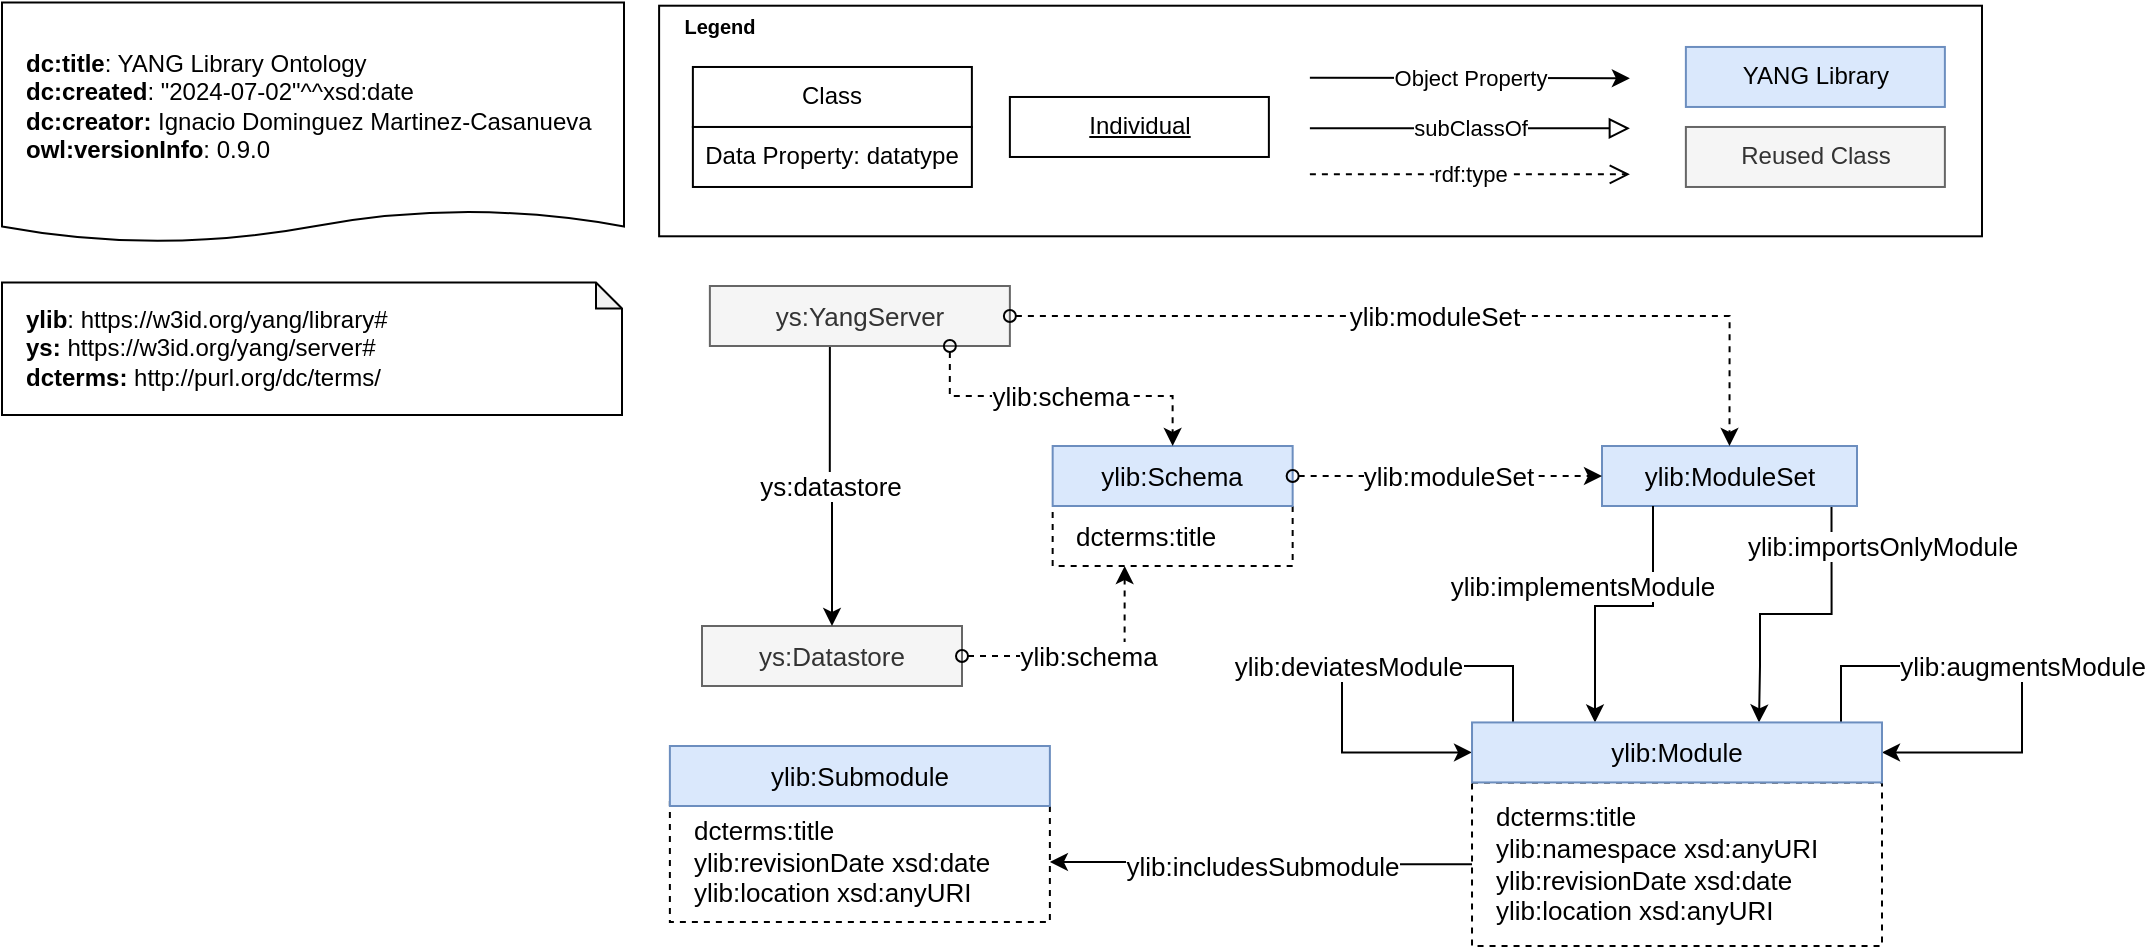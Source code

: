 <mxfile version="24.7.5">
  <diagram id="V4lAulNeN_WDX5JnY8aY" name="ontology">
    <mxGraphModel dx="817" dy="477" grid="1" gridSize="10" guides="1" tooltips="1" connect="1" arrows="1" fold="1" page="1" pageScale="1" pageWidth="850" pageHeight="1100" math="0" shadow="0">
      <root>
        <mxCell id="0" />
        <mxCell id="1" parent="0" />
        <mxCell id="mLb4iFboR8zkR100jdQ6-1" value="" style="rounded=0;whiteSpace=wrap;html=1;rotation=90;fontFamily=Helvetica;" parent="1" vertex="1">
          <mxGeometry x="911.63" y="-93.22" width="115.29" height="661.44" as="geometry" />
        </mxCell>
        <mxCell id="mLb4iFboR8zkR100jdQ6-2" value="YANG Library" style="rounded=0;whiteSpace=wrap;html=1;fillColor=#dae8fc;strokeColor=#6c8ebf;fontFamily=Helvetica;" parent="1" vertex="1">
          <mxGeometry x="1151.94" y="200.48" width="129.5" height="30" as="geometry" />
        </mxCell>
        <mxCell id="mLb4iFboR8zkR100jdQ6-3" value="Class" style="rounded=0;whiteSpace=wrap;html=1;fontFamily=Helvetica;" parent="1" vertex="1">
          <mxGeometry x="655.44" y="210.49" width="139.5" height="30" as="geometry" />
        </mxCell>
        <mxCell id="mLb4iFboR8zkR100jdQ6-4" value="Data Property: datatype" style="rounded=0;whiteSpace=wrap;html=1;fontFamily=Helvetica;" parent="1" vertex="1">
          <mxGeometry x="655.44" y="240.49" width="139.5" height="30" as="geometry" />
        </mxCell>
        <mxCell id="mLb4iFboR8zkR100jdQ6-5" value="Object Property" style="endArrow=classic;html=1;rounded=0;labelPosition=right;verticalLabelPosition=bottom;align=center;verticalAlign=middle;fontFamily=Helvetica;" parent="1" edge="1">
          <mxGeometry width="50" height="50" relative="1" as="geometry">
            <mxPoint x="963.94" y="215.86" as="sourcePoint" />
            <mxPoint x="1123.94" y="216.14" as="targetPoint" />
            <mxPoint as="offset" />
          </mxGeometry>
        </mxCell>
        <mxCell id="mLb4iFboR8zkR100jdQ6-6" value="&lt;font style=&quot;font-size: 11px;&quot; color=&quot;#000000&quot;&gt;rdf:type&lt;/font&gt;" style="endArrow=open;html=1;fontColor=#000099;endFill=0;dashed=1;endSize=8;rounded=0;fontSize=8;labelPosition=center;verticalLabelPosition=bottom;align=center;verticalAlign=middle;fontFamily=Helvetica;" parent="1" edge="1">
          <mxGeometry width="50" height="50" relative="1" as="geometry">
            <mxPoint x="963.94" y="264.14" as="sourcePoint" />
            <mxPoint x="1123.94" y="264.14" as="targetPoint" />
            <mxPoint as="offset" />
          </mxGeometry>
        </mxCell>
        <mxCell id="mLb4iFboR8zkR100jdQ6-7" value="subClassOf" style="endArrow=block;html=1;fontColor=#000000;endFill=0;endSize=8;arcSize=0;rounded=0;fontFamily=Helvetica;" parent="1" edge="1">
          <mxGeometry width="50" height="50" relative="1" as="geometry">
            <mxPoint x="963.94" y="241.14" as="sourcePoint" />
            <mxPoint x="1123.94" y="241.14" as="targetPoint" />
          </mxGeometry>
        </mxCell>
        <mxCell id="mLb4iFboR8zkR100jdQ6-8" value="&lt;b style=&quot;font-size: 10px;&quot;&gt;&lt;font data-font-src=&quot;https://fonts.googleapis.com/css?family=Roboto+Condensed&quot;&gt;Legend&lt;/font&gt;&lt;/b&gt;" style="text;html=1;strokeColor=none;fillColor=none;align=center;verticalAlign=middle;whiteSpace=wrap;rounded=0;fontSize=10;fontFamily=Helvetica;" parent="1" vertex="1">
          <mxGeometry x="643.94" y="180.48" width="50" height="20" as="geometry" />
        </mxCell>
        <mxCell id="mLb4iFboR8zkR100jdQ6-9" value="&lt;u&gt;Individual&lt;/u&gt;" style="rounded=0;whiteSpace=wrap;html=1;fontFamily=Helvetica;" parent="1" vertex="1">
          <mxGeometry x="813.94" y="225.49" width="129.5" height="30" as="geometry" />
        </mxCell>
        <mxCell id="5fMTM_yUQj7tKh12GMyz-2" value="&lt;div&gt;&lt;b&gt;dc:title&lt;/b&gt;: YANG Library Ontology&lt;br&gt;&lt;/div&gt;&lt;div&gt;&lt;b&gt;dc:created&lt;/b&gt;: &quot;2024-07-02&quot;^^xsd:date&lt;/div&gt;&lt;div&gt;&lt;b&gt;dc:creator:&lt;/b&gt;&amp;nbsp;Ignacio Dominguez Martinez-Casanueva&lt;br&gt;&lt;/div&gt;&lt;div&gt;&lt;b&gt;owl:versionInfo&lt;/b&gt;: 0.9.0&lt;br&gt;&lt;/div&gt;" style="shape=document;whiteSpace=wrap;html=1;boundedLbl=1;labelBackgroundColor=#ffffff;strokeColor=#000000;fontSize=12;fontColor=#000000;size=0.133;align=left;spacingLeft=10;" parent="1" vertex="1">
          <mxGeometry x="310" y="178.22" width="311" height="120" as="geometry" />
        </mxCell>
        <mxCell id="MMhxp2RpZaPXFtDsb9Ic-6" value="Reused Class" style="rounded=0;whiteSpace=wrap;html=1;fillColor=#f5f5f5;strokeColor=#666666;fontFamily=Helvetica;fontColor=#333333;" parent="1" vertex="1">
          <mxGeometry x="1151.94" y="240.49" width="129.5" height="30" as="geometry" />
        </mxCell>
        <mxCell id="7pKTagEgV_TqgitrA6XD-2" value="&lt;div style=&quot;border-color: var(--border-color);&quot;&gt;&lt;b style=&quot;border-color: var(--border-color);&quot;&gt;ylib&lt;/b&gt;:&amp;nbsp;&lt;span style=&quot;white-space: pre;&quot;&gt;&lt;font style=&quot;&quot; face=&quot;Helvetica&quot;&gt;https://w3id.org/yang/library#&lt;/font&gt;&lt;/span&gt;&lt;/div&gt;&lt;div style=&quot;border-color: var(--border-color);&quot;&gt;&lt;span style=&quot;white-space: pre;&quot;&gt;&lt;font style=&quot;&quot; face=&quot;Helvetica&quot;&gt;&lt;b&gt;ys: &lt;/b&gt;&lt;/font&gt;&lt;/span&gt;&lt;span style=&quot;background-color: initial; white-space: pre;&quot;&gt;https://w3id.org/yang/server#&lt;/span&gt;&lt;/div&gt;&lt;div style=&quot;border-color: var(--border-color);&quot;&gt;&lt;b style=&quot;background-color: initial; border-color: var(--border-color);&quot;&gt;dcterms:&amp;nbsp;&lt;/b&gt;&lt;span style=&quot;background-color: initial;&quot;&gt;http://purl.org/dc/terms/&lt;/span&gt;&lt;/div&gt;&lt;b style=&quot;border-color: var(--border-color);&quot;&gt;&lt;div style=&quot;&quot;&gt;&lt;/div&gt;&lt;/b&gt;" style="shape=note;whiteSpace=wrap;html=1;backgroundOutline=1;darkOpacity=0.05;size=13;align=left;spacingLeft=10;" parent="1" vertex="1">
          <mxGeometry x="310" y="318.23" width="310" height="66.27" as="geometry" />
        </mxCell>
        <mxCell id="-U4SR4fcINFbDXNsC2DA-2" value="ys:Datastore" style="rounded=0;whiteSpace=wrap;html=1;snapToPoint=1;points=[[0.1,0],[0.2,0],[0.3,0],[0.4,0],[0.5,0],[0.6,0],[0.7,0],[0.8,0],[0.9,0],[0,0.1],[0,0.3],[0,0.5],[0,0.7],[0,0.9],[0.1,1],[0.2,1],[0.3,1],[0.4,1],[0.5,1],[0.6,1],[0.7,1],[0.8,1],[0.9,1],[1,0.1],[1,0.3],[1,0.5],[1,0.7],[1,0.9]];fillColor=#f5f5f5;strokeColor=#666666;align=center;verticalAlign=middle;fontFamily=Helvetica;fontSize=13;fontColor=#333333;" parent="1" vertex="1">
          <mxGeometry x="660" y="490" width="130" height="30" as="geometry" />
        </mxCell>
        <mxCell id="-U4SR4fcINFbDXNsC2DA-12" value="ylib:importsOnlyModule" style="edgeStyle=orthogonalEdgeStyle;rounded=0;orthogonalLoop=1;jettySize=auto;html=1;exitX=0.9;exitY=1;exitDx=0;exitDy=0;entryX=0.7;entryY=0;entryDx=0;entryDy=0;fontSize=13;" parent="1" source="-U4SR4fcINFbDXNsC2DA-4" target="-U4SR4fcINFbDXNsC2DA-9" edge="1">
          <mxGeometry x="-0.723" y="25" relative="1" as="geometry">
            <Array as="points">
              <mxPoint x="1225" y="484" />
              <mxPoint x="1189" y="484" />
              <mxPoint x="1189" y="510" />
              <mxPoint x="1189" y="510" />
            </Array>
            <mxPoint as="offset" />
          </mxGeometry>
        </mxCell>
        <mxCell id="-U4SR4fcINFbDXNsC2DA-4" value="ylib:ModuleSet" style="rounded=0;whiteSpace=wrap;html=1;snapToPoint=1;points=[[0.1,0],[0.2,0],[0.3,0],[0.4,0],[0.5,0],[0.6,0],[0.7,0],[0.8,0],[0.9,0],[0,0.1],[0,0.3],[0,0.5],[0,0.7],[0,0.9],[0.1,1],[0.2,1],[0.3,1],[0.4,1],[0.5,1],[0.6,1],[0.7,1],[0.8,1],[0.9,1],[1,0.1],[1,0.3],[1,0.5],[1,0.7],[1,0.9]];fillColor=#dae8fc;strokeColor=#6c8ebf;fontSize=13;" parent="1" vertex="1">
          <mxGeometry x="1110" y="400" width="127.5" height="30" as="geometry" />
        </mxCell>
        <mxCell id="-U4SR4fcINFbDXNsC2DA-5" value="ylib:schema" style="edgeStyle=orthogonalEdgeStyle;rounded=0;orthogonalLoop=1;jettySize=auto;html=1;entryX=0.3;entryY=1;entryDx=0;entryDy=0;exitX=1;exitY=0.5;exitDx=0;exitDy=0;fontSize=13;dashed=1;startArrow=oval;startFill=0;" parent="1" source="-U4SR4fcINFbDXNsC2DA-2" target="-U4SR4fcINFbDXNsC2DA-7" edge="1">
          <mxGeometry relative="1" as="geometry">
            <Array as="points">
              <mxPoint x="871" y="505" />
            </Array>
            <mxPoint x="990" y="388.56" as="sourcePoint" />
            <mxPoint x="1040" y="253.56" as="targetPoint" />
          </mxGeometry>
        </mxCell>
        <mxCell id="-U4SR4fcINFbDXNsC2DA-7" value="dcterms:title" style="rounded=0;whiteSpace=wrap;html=1;snapToPoint=1;points=[[0.1,0],[0.2,0],[0.3,0],[0.4,0],[0.5,0],[0.6,0],[0.7,0],[0.8,0],[0.9,0],[0,0.1],[0,0.3],[0,0.5],[0,0.7],[0,0.9],[0.1,1],[0.2,1],[0.3,1],[0.4,1],[0.5,1],[0.6,1],[0.7,1],[0.8,1],[0.9,1],[1,0.1],[1,0.3],[1,0.5],[1,0.7],[1,0.9]];align=left;spacingLeft=10;dashed=1;fontSize=13;" parent="1" vertex="1">
          <mxGeometry x="835.33" y="430" width="120" height="30" as="geometry" />
        </mxCell>
        <mxCell id="-U4SR4fcINFbDXNsC2DA-22" value="ylib:implementsModule" style="edgeStyle=orthogonalEdgeStyle;rounded=0;orthogonalLoop=1;jettySize=auto;html=1;exitX=0.2;exitY=1;exitDx=0;exitDy=0;entryX=0.3;entryY=0;entryDx=0;entryDy=0;fontSize=13;" parent="1" source="-U4SR4fcINFbDXNsC2DA-4" target="-U4SR4fcINFbDXNsC2DA-9" edge="1">
          <mxGeometry x="0.151" y="-12" relative="1" as="geometry">
            <mxPoint x="895" y="548.56" as="sourcePoint" />
            <mxPoint x="825" y="636.56" as="targetPoint" />
            <Array as="points">
              <mxPoint x="1110" y="480" />
              <mxPoint x="1095" y="480" />
            </Array>
            <mxPoint x="5" y="-10" as="offset" />
          </mxGeometry>
        </mxCell>
        <mxCell id="-U4SR4fcINFbDXNsC2DA-23" value="ylib:deviatesModule" style="edgeStyle=orthogonalEdgeStyle;rounded=0;orthogonalLoop=1;jettySize=auto;html=1;exitX=0.1;exitY=0;exitDx=0;exitDy=0;entryX=0;entryY=0.5;entryDx=0;entryDy=0;fontSize=13;" parent="1" source="-U4SR4fcINFbDXNsC2DA-9" target="-U4SR4fcINFbDXNsC2DA-9" edge="1">
          <mxGeometry relative="1" as="geometry">
            <Array as="points">
              <mxPoint x="1066" y="510" />
              <mxPoint x="980" y="510" />
              <mxPoint x="980" y="553" />
            </Array>
          </mxGeometry>
        </mxCell>
        <mxCell id="-U4SR4fcINFbDXNsC2DA-24" value="ylib:augmentsModule" style="edgeStyle=orthogonalEdgeStyle;rounded=0;orthogonalLoop=1;jettySize=auto;html=1;exitX=0.9;exitY=0;exitDx=0;exitDy=0;entryX=1;entryY=0.5;entryDx=0;entryDy=0;fontSize=13;" parent="1" source="-U4SR4fcINFbDXNsC2DA-9" target="-U4SR4fcINFbDXNsC2DA-9" edge="1">
          <mxGeometry x="0.022" relative="1" as="geometry">
            <Array as="points">
              <mxPoint x="1230" y="510" />
              <mxPoint x="1320" y="510" />
              <mxPoint x="1320" y="553" />
            </Array>
            <mxPoint as="offset" />
          </mxGeometry>
        </mxCell>
        <mxCell id="-U4SR4fcINFbDXNsC2DA-3" value="ylib:Schema" style="rounded=0;whiteSpace=wrap;html=1;snapToPoint=1;points=[[0.1,0],[0.2,0],[0.3,0],[0.4,0],[0.5,0],[0.6,0],[0.7,0],[0.8,0],[0.9,0],[0,0.1],[0,0.3],[0,0.5],[0,0.7],[0,0.9],[0.1,1],[0.2,1],[0.3,1],[0.4,1],[0.5,1],[0.6,1],[0.7,1],[0.8,1],[0.9,1],[1,0.1],[1,0.3],[1,0.5],[1,0.7],[1,0.9]];fillColor=#dae8fc;strokeColor=#6c8ebf;fontSize=13;" parent="1" vertex="1">
          <mxGeometry x="835.33" y="400" width="120" height="30" as="geometry" />
        </mxCell>
        <mxCell id="-U4SR4fcINFbDXNsC2DA-27" value="dcterms:title&lt;div style=&quot;font-size: 13px;&quot;&gt;ylib:namespace xsd:anyURI&lt;br style=&quot;font-size: 13px;&quot;&gt;&lt;div style=&quot;font-size: 13px;&quot;&gt;&lt;div style=&quot;font-size: 13px;&quot;&gt;ylib:revisionDate xsd:date&lt;/div&gt;&lt;/div&gt;&lt;div style=&quot;font-size: 13px;&quot;&gt;ylib:location xsd:anyURI&lt;/div&gt;&lt;/div&gt;" style="rounded=0;whiteSpace=wrap;html=1;snapToPoint=1;points=[[0.1,0],[0.2,0],[0.3,0],[0.4,0],[0.5,0],[0.6,0],[0.7,0],[0.8,0],[0.9,0],[0,0.1],[0,0.3],[0,0.5],[0,0.7],[0,0.9],[0.1,1],[0.2,1],[0.3,1],[0.4,1],[0.5,1],[0.6,1],[0.7,1],[0.8,1],[0.9,1],[1,0.1],[1,0.3],[1,0.5],[1,0.7],[1,0.9]];align=left;spacingLeft=10;dashed=1;fontSize=13;" parent="1" vertex="1">
          <mxGeometry x="1045.01" y="568.22" width="204.99" height="81.78" as="geometry" />
        </mxCell>
        <mxCell id="-U4SR4fcINFbDXNsC2DA-30" value="ylib:includesSubmodule" style="edgeStyle=orthogonalEdgeStyle;rounded=0;orthogonalLoop=1;jettySize=auto;html=1;exitX=0;exitY=0.5;exitDx=0;exitDy=0;entryX=1;entryY=0.5;entryDx=0;entryDy=0;fontSize=13;" parent="1" source="-U4SR4fcINFbDXNsC2DA-27" target="-U4SR4fcINFbDXNsC2DA-38" edge="1">
          <mxGeometry x="-0.01" y="1" relative="1" as="geometry">
            <mxPoint x="860" y="568.44" as="targetPoint" />
            <mxPoint as="offset" />
          </mxGeometry>
        </mxCell>
        <mxCell id="-U4SR4fcINFbDXNsC2DA-38" value="dcterms:title&lt;div style=&quot;font-size: 13px;&quot;&gt;&lt;div style=&quot;font-size: 13px;&quot;&gt;ylib:revisionDate xsd:date&lt;/div&gt;&lt;/div&gt;&lt;div style=&quot;font-size: 13px;&quot;&gt;ylib:location xsd:anyURI&lt;/div&gt;" style="rounded=0;whiteSpace=wrap;html=1;snapToPoint=1;points=[[0.1,0],[0.2,0],[0.3,0],[0.4,0],[0.5,0],[0.6,0],[0.7,0],[0.8,0],[0.9,0],[0,0.1],[0,0.3],[0,0.5],[0,0.7],[0,0.9],[0.1,1],[0.2,1],[0.3,1],[0.4,1],[0.5,1],[0.6,1],[0.7,1],[0.8,1],[0.9,1],[1,0.1],[1,0.3],[1,0.5],[1,0.7],[1,0.9]];align=left;spacingLeft=10;dashed=1;fontSize=13;" parent="1" vertex="1">
          <mxGeometry x="643.94" y="578" width="190" height="60" as="geometry" />
        </mxCell>
        <mxCell id="-U4SR4fcINFbDXNsC2DA-10" value="ylib:Submodule" style="rounded=0;whiteSpace=wrap;html=1;snapToPoint=1;points=[[0.1,0],[0.2,0],[0.3,0],[0.4,0],[0.5,0],[0.6,0],[0.7,0],[0.8,0],[0.9,0],[0,0.1],[0,0.3],[0,0.5],[0,0.7],[0,0.9],[0.1,1],[0.2,1],[0.3,1],[0.4,1],[0.5,1],[0.6,1],[0.7,1],[0.8,1],[0.9,1],[1,0.1],[1,0.3],[1,0.5],[1,0.7],[1,0.9]];fillColor=#dae8fc;strokeColor=#6c8ebf;fontSize=13;" parent="1" vertex="1">
          <mxGeometry x="643.94" y="550" width="190" height="30" as="geometry" />
        </mxCell>
        <mxCell id="-U4SR4fcINFbDXNsC2DA-9" value="ylib:Module" style="rounded=0;whiteSpace=wrap;html=1;snapToPoint=1;points=[[0.1,0],[0.2,0],[0.3,0],[0.4,0],[0.5,0],[0.6,0],[0.7,0],[0.8,0],[0.9,0],[0,0.1],[0,0.3],[0,0.5],[0,0.7],[0,0.9],[0.1,1],[0.2,1],[0.3,1],[0.4,1],[0.5,1],[0.6,1],[0.7,1],[0.8,1],[0.9,1],[1,0.1],[1,0.3],[1,0.5],[1,0.7],[1,0.9]];fillColor=#dae8fc;strokeColor=#6c8ebf;fontSize=13;" parent="1" vertex="1">
          <mxGeometry x="1045.01" y="538.22" width="204.99" height="30" as="geometry" />
        </mxCell>
        <mxCell id="8NjpxIdEmAaClV-GCsp--5" value="ys:datastore" style="edgeStyle=orthogonalEdgeStyle;rounded=0;orthogonalLoop=1;jettySize=auto;html=1;exitX=0.4;exitY=1;exitDx=0;exitDy=0;entryX=0.5;entryY=0;entryDx=0;entryDy=0;fontSize=13;" parent="1" source="8NjpxIdEmAaClV-GCsp--4" target="-U4SR4fcINFbDXNsC2DA-2" edge="1">
          <mxGeometry relative="1" as="geometry" />
        </mxCell>
        <mxCell id="8NjpxIdEmAaClV-GCsp--4" value="ys:YangServer" style="rounded=0;whiteSpace=wrap;html=1;snapToPoint=1;points=[[0.1,0],[0.2,0],[0.3,0],[0.4,0],[0.5,0],[0.6,0],[0.7,0],[0.8,0],[0.9,0],[0,0.1],[0,0.3],[0,0.5],[0,0.7],[0,0.9],[0.1,1],[0.2,1],[0.3,1],[0.4,1],[0.5,1],[0.6,1],[0.7,1],[0.8,1],[0.9,1],[1,0.1],[1,0.3],[1,0.5],[1,0.7],[1,0.9]];fillColor=#f5f5f5;strokeColor=#666666;align=center;verticalAlign=middle;fontFamily=Helvetica;fontSize=13;fontColor=#333333;" parent="1" vertex="1">
          <mxGeometry x="663.94" y="320" width="150" height="30" as="geometry" />
        </mxCell>
        <mxCell id="8NjpxIdEmAaClV-GCsp--7" value="ylib:moduleSet" style="edgeStyle=orthogonalEdgeStyle;rounded=0;orthogonalLoop=1;jettySize=auto;html=1;exitX=1;exitY=0.5;exitDx=0;exitDy=0;entryX=0.5;entryY=0;entryDx=0;entryDy=0;dashed=1;startArrow=oval;startFill=0;fontSize=13;" parent="1" source="8NjpxIdEmAaClV-GCsp--4" target="-U4SR4fcINFbDXNsC2DA-4" edge="1">
          <mxGeometry relative="1" as="geometry" />
        </mxCell>
        <mxCell id="8NjpxIdEmAaClV-GCsp--6" value="ylib:schema" style="edgeStyle=orthogonalEdgeStyle;rounded=0;orthogonalLoop=1;jettySize=auto;html=1;exitX=0.8;exitY=1;exitDx=0;exitDy=0;entryX=0.5;entryY=0;entryDx=0;entryDy=0;dashed=1;strokeColor=default;align=center;verticalAlign=middle;fontFamily=Helvetica;fontSize=13;fontColor=default;labelBackgroundColor=default;startArrow=oval;startFill=0;endArrow=classic;" parent="1" source="8NjpxIdEmAaClV-GCsp--4" target="-U4SR4fcINFbDXNsC2DA-3" edge="1">
          <mxGeometry relative="1" as="geometry">
            <Array as="points">
              <mxPoint x="784" y="375" />
              <mxPoint x="895" y="375" />
            </Array>
          </mxGeometry>
        </mxCell>
        <mxCell id="-U4SR4fcINFbDXNsC2DA-6" value="ylib:moduleSet" style="edgeStyle=orthogonalEdgeStyle;rounded=0;orthogonalLoop=1;jettySize=auto;html=1;exitDx=0;exitDy=0;entryX=0;entryY=0.5;entryDx=0;entryDy=0;exitX=1;exitY=0.5;fontSize=13;dashed=1;strokeColor=default;align=center;verticalAlign=middle;fontFamily=Helvetica;fontColor=default;labelBackgroundColor=default;startArrow=oval;startFill=0;endArrow=classic;" parent="1" source="-U4SR4fcINFbDXNsC2DA-3" target="-U4SR4fcINFbDXNsC2DA-4" edge="1">
          <mxGeometry relative="1" as="geometry" />
        </mxCell>
      </root>
    </mxGraphModel>
  </diagram>
</mxfile>
